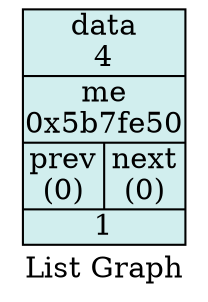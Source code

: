 digraph List {

	node [shape = "circle", style = "filled", fillcolor = "salmon1", fontcolor = "#000000", margin = "0.01"];
	edge [style = "dashed"];
	rankdir = "LR"

	label = "List Graph";

	"V0x5b7fe50"[shape = "record", fillcolor="lightcyan2", label = "    data\n4 |    me\n0x5b7fe50 | {prev\n(0) |  next\n(0)} | <f0> 1"];

}
